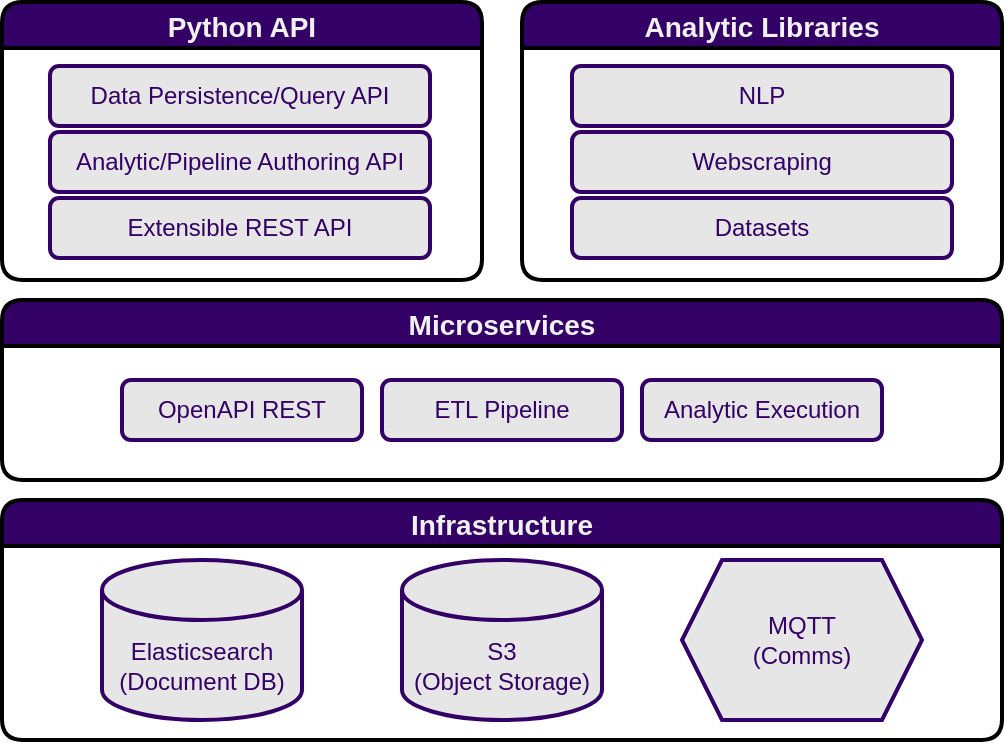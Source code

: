<mxfile>
    <diagram id="H5NXSPUseKZxXubdq3MH" name="Page-1">
        <mxGraphModel dx="2565" dy="807" grid="1" gridSize="10" guides="1" tooltips="1" connect="1" arrows="1" fold="1" page="1" pageScale="1" pageWidth="850" pageHeight="1100" math="0" shadow="0">
            <root>
                <mxCell id="0"/>
                <mxCell id="1" parent="0"/>
                <mxCell id="21" value="Python API" style="swimlane;rounded=1;swimlaneLine=1;shadow=0;fillColor=#330066;strokeWidth=2;fontSize=14;fontColor=#F0F0F0;" parent="1" vertex="1">
                    <mxGeometry x="40" y="190" width="240" height="139" as="geometry">
                        <mxRectangle x="30" y="50" width="280" height="23" as="alternateBounds"/>
                    </mxGeometry>
                </mxCell>
                <mxCell id="15" value="&lt;span style=&quot;text-align: left&quot;&gt;Data Persistence/Query API&lt;/span&gt;" style="rounded=1;whiteSpace=wrap;html=1;strokeWidth=2;fillColor=#E6E6E6;fontColor=#330066;strokeColor=#330066;" parent="21" vertex="1">
                    <mxGeometry x="24" y="32" width="190" height="30" as="geometry"/>
                </mxCell>
                <mxCell id="16" value="&lt;span style=&quot;text-align: left&quot;&gt;Analytic/Pipeline Authoring API&lt;/span&gt;" style="rounded=1;whiteSpace=wrap;html=1;strokeWidth=2;fillColor=#E6E6E6;fontColor=#330066;strokeColor=#330066;" parent="21" vertex="1">
                    <mxGeometry x="24" y="65" width="190" height="30" as="geometry"/>
                </mxCell>
                <mxCell id="17" value="&lt;span style=&quot;text-align: left&quot;&gt;Extensible REST API&lt;/span&gt;" style="rounded=1;whiteSpace=wrap;html=1;strokeWidth=2;fillColor=#E6E6E6;fontColor=#330066;strokeColor=#330066;" parent="21" vertex="1">
                    <mxGeometry x="24" y="98" width="190" height="30" as="geometry"/>
                </mxCell>
                <mxCell id="26" value="Analytic Libraries" style="swimlane;gradientColor=none;fillColor=#330066;rounded=1;strokeWidth=2;fontColor=#F0F0F0;labelBorderColor=none;fontSize=14;" parent="1" vertex="1">
                    <mxGeometry x="300" y="190" width="240" height="139" as="geometry">
                        <mxRectangle x="30" y="50" width="280" height="23" as="alternateBounds"/>
                    </mxGeometry>
                </mxCell>
                <mxCell id="18" value="&lt;span style=&quot;text-align: left&quot;&gt;NLP&lt;/span&gt;" style="rounded=1;whiteSpace=wrap;html=1;strokeWidth=2;fillColor=#E6E6E6;fontColor=#330066;strokeColor=#330066;" parent="26" vertex="1">
                    <mxGeometry x="25" y="32" width="190" height="30" as="geometry"/>
                </mxCell>
                <mxCell id="19" value="&lt;span style=&quot;text-align: left&quot;&gt;Webscraping&lt;/span&gt;" style="rounded=1;whiteSpace=wrap;html=1;strokeWidth=2;fillColor=#E6E6E6;fontColor=#330066;strokeColor=#330066;" parent="26" vertex="1">
                    <mxGeometry x="25" y="65" width="190" height="30" as="geometry"/>
                </mxCell>
                <mxCell id="20" value="&lt;span style=&quot;text-align: left&quot;&gt;Datasets&lt;/span&gt;" style="rounded=1;whiteSpace=wrap;html=1;strokeWidth=2;fillColor=#E6E6E6;fontColor=#330066;strokeColor=#330066;" parent="26" vertex="1">
                    <mxGeometry x="25" y="98" width="190" height="30" as="geometry"/>
                </mxCell>
                <mxCell id="11" value="Microservices" style="swimlane;rounded=1;fillColor=#330066;strokeWidth=2;fontSize=14;fontColor=#F0F0F0;" parent="1" vertex="1">
                    <mxGeometry x="40" y="339" width="500" height="90" as="geometry">
                        <mxRectangle x="30" y="50" width="280" height="23" as="alternateBounds"/>
                    </mxGeometry>
                </mxCell>
                <mxCell id="12" value="OpenAPI REST" style="rounded=1;whiteSpace=wrap;html=1;strokeWidth=2;fillColor=#E6E6E6;fontColor=#330066;strokeColor=#330066;" parent="11" vertex="1">
                    <mxGeometry x="60" y="40" width="120" height="30" as="geometry"/>
                </mxCell>
                <mxCell id="13" value="ETL Pipeline" style="rounded=1;whiteSpace=wrap;html=1;strokeWidth=2;fillColor=#E6E6E6;fontColor=#330066;strokeColor=#330066;" parent="11" vertex="1">
                    <mxGeometry x="190" y="40" width="120" height="30" as="geometry"/>
                </mxCell>
                <mxCell id="14" value="Analytic Execution" style="rounded=1;whiteSpace=wrap;html=1;strokeWidth=2;fillColor=#E6E6E6;fontColor=#330066;strokeColor=#330066;" parent="11" vertex="1">
                    <mxGeometry x="320" y="40" width="120" height="30" as="geometry"/>
                </mxCell>
                <mxCell id="27" value="Infrastructure" style="swimlane;rounded=1;fillColor=#330066;strokeWidth=2;fontSize=14;fontColor=#F0F0F0;" parent="1" vertex="1">
                    <mxGeometry x="40" y="439" width="500" height="120" as="geometry">
                        <mxRectangle x="30" y="50" width="280" height="23" as="alternateBounds"/>
                    </mxGeometry>
                </mxCell>
                <mxCell id="31" value="Elasticsearch&lt;br&gt;(Document DB)" style="shape=cylinder3;whiteSpace=wrap;html=1;boundedLbl=1;backgroundOutline=1;size=15;strokeWidth=2;fillColor=#E6E6E6;fontColor=#330066;strokeColor=#330066;" parent="27" vertex="1">
                    <mxGeometry x="50" y="30" width="100" height="80" as="geometry"/>
                </mxCell>
                <mxCell id="32" value="S3 &lt;br&gt;(Object Storage)" style="shape=cylinder3;whiteSpace=wrap;html=1;boundedLbl=1;backgroundOutline=1;size=15;strokeWidth=2;fillColor=#E6E6E6;fontColor=#330066;strokeColor=#330066;" parent="27" vertex="1">
                    <mxGeometry x="200" y="30" width="100" height="80" as="geometry"/>
                </mxCell>
                <mxCell id="33" value="MQTT &lt;br&gt;(Comms)" style="shape=hexagon;perimeter=hexagonPerimeter2;whiteSpace=wrap;html=1;fixedSize=1;strokeWidth=2;fillColor=#E6E6E6;fontColor=#330066;strokeColor=#330066;" parent="27" vertex="1">
                    <mxGeometry x="340" y="30" width="120" height="80" as="geometry"/>
                </mxCell>
            </root>
        </mxGraphModel>
    </diagram>
</mxfile>